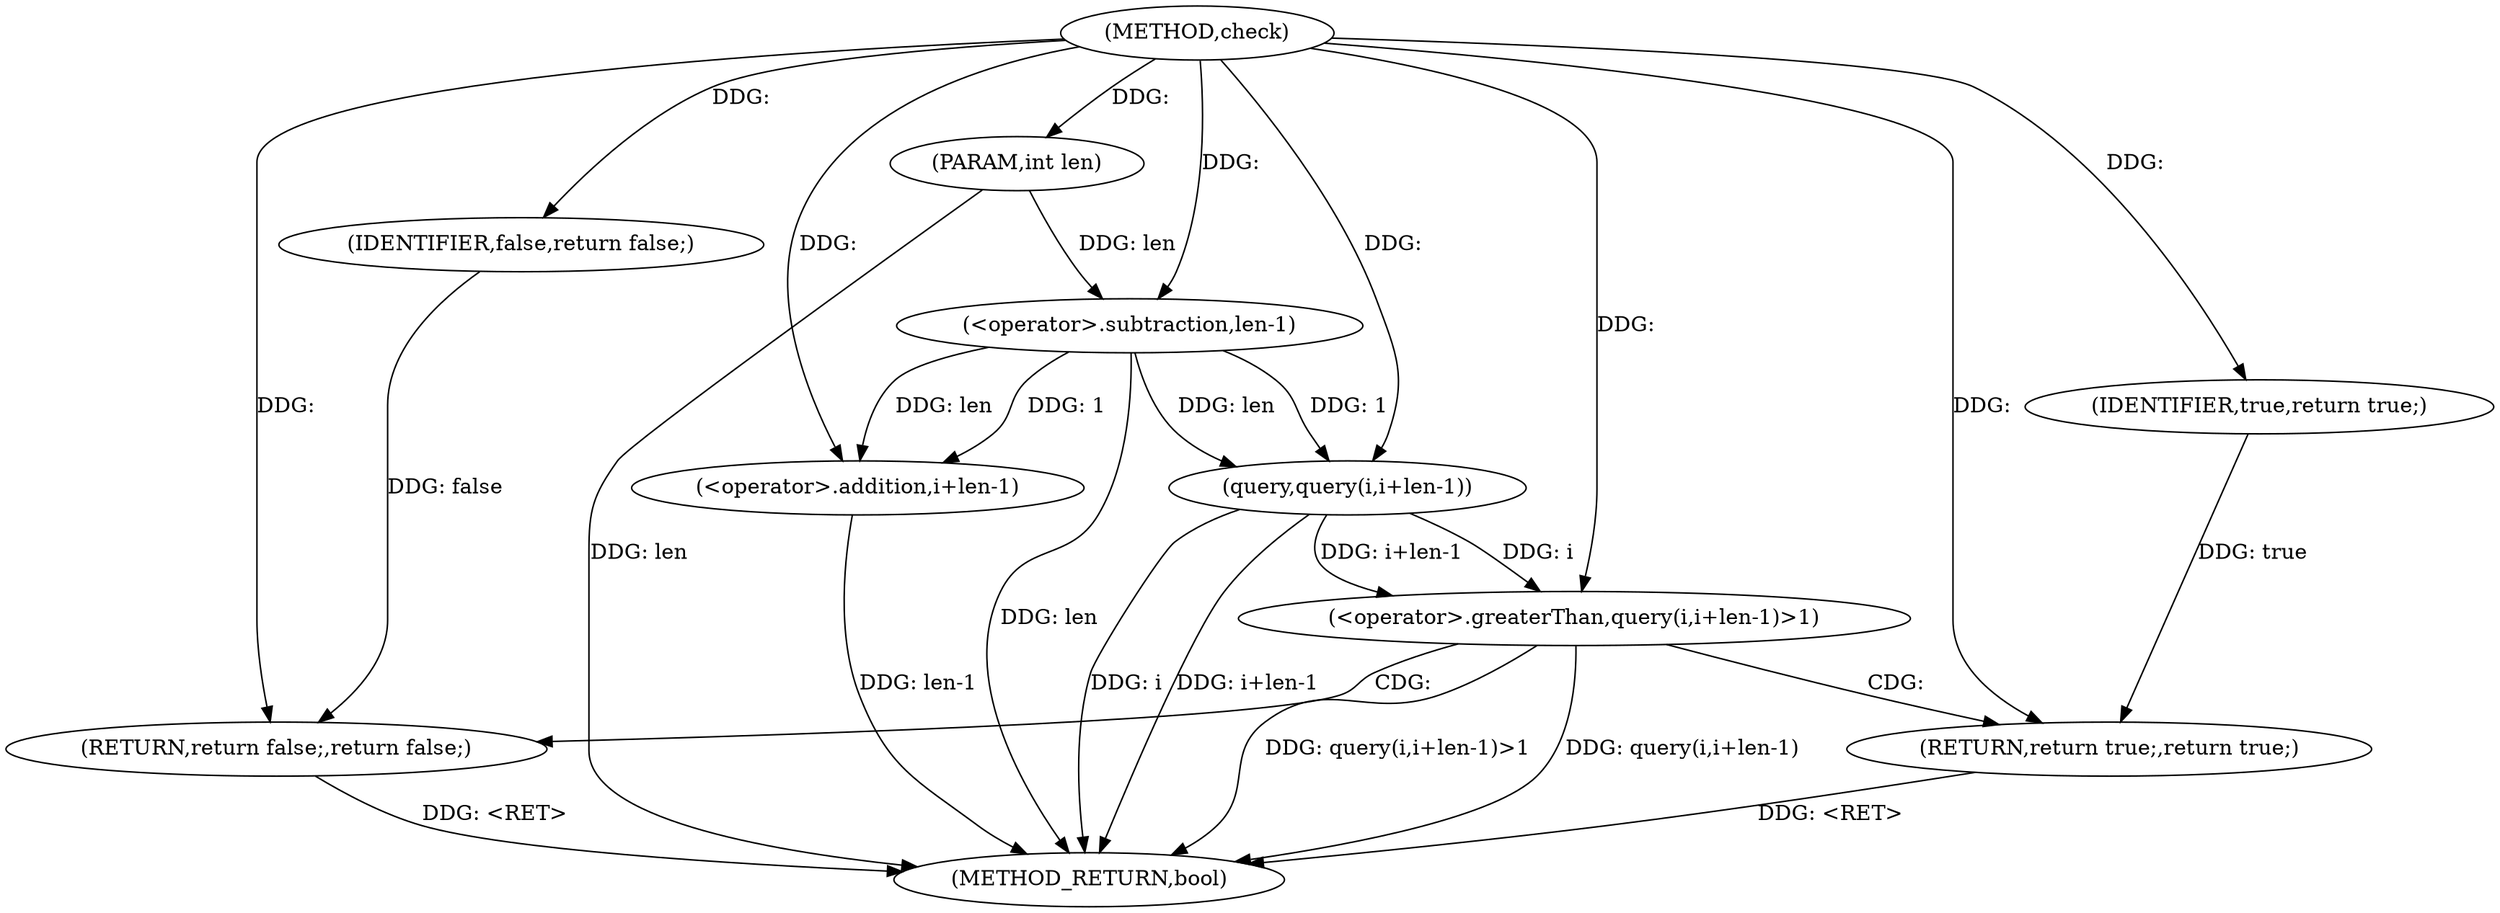 digraph "check" {  
"1000232" [label = "(METHOD,check)" ]
"1000250" [label = "(METHOD_RETURN,bool)" ]
"1000233" [label = "(PARAM,int len)" ]
"1000248" [label = "(RETURN,return false;,return false;)" ]
"1000249" [label = "(IDENTIFIER,false,return false;)" ]
"1000237" [label = "(<operator>.greaterThan,query(i,i+len-1)>1)" ]
"1000246" [label = "(RETURN,return true;,return true;)" ]
"1000247" [label = "(IDENTIFIER,true,return true;)" ]
"1000238" [label = "(query,query(i,i+len-1))" ]
"1000240" [label = "(<operator>.addition,i+len-1)" ]
"1000242" [label = "(<operator>.subtraction,len-1)" ]
  "1000248" -> "1000250"  [ label = "DDG: <RET>"] 
  "1000233" -> "1000250"  [ label = "DDG: len"] 
  "1000238" -> "1000250"  [ label = "DDG: i"] 
  "1000242" -> "1000250"  [ label = "DDG: len"] 
  "1000240" -> "1000250"  [ label = "DDG: len-1"] 
  "1000238" -> "1000250"  [ label = "DDG: i+len-1"] 
  "1000237" -> "1000250"  [ label = "DDG: query(i,i+len-1)"] 
  "1000237" -> "1000250"  [ label = "DDG: query(i,i+len-1)>1"] 
  "1000246" -> "1000250"  [ label = "DDG: <RET>"] 
  "1000232" -> "1000233"  [ label = "DDG: "] 
  "1000249" -> "1000248"  [ label = "DDG: false"] 
  "1000232" -> "1000248"  [ label = "DDG: "] 
  "1000232" -> "1000249"  [ label = "DDG: "] 
  "1000247" -> "1000246"  [ label = "DDG: true"] 
  "1000232" -> "1000246"  [ label = "DDG: "] 
  "1000238" -> "1000237"  [ label = "DDG: i"] 
  "1000238" -> "1000237"  [ label = "DDG: i+len-1"] 
  "1000232" -> "1000237"  [ label = "DDG: "] 
  "1000232" -> "1000247"  [ label = "DDG: "] 
  "1000232" -> "1000238"  [ label = "DDG: "] 
  "1000242" -> "1000238"  [ label = "DDG: len"] 
  "1000242" -> "1000238"  [ label = "DDG: 1"] 
  "1000232" -> "1000240"  [ label = "DDG: "] 
  "1000242" -> "1000240"  [ label = "DDG: len"] 
  "1000242" -> "1000240"  [ label = "DDG: 1"] 
  "1000233" -> "1000242"  [ label = "DDG: len"] 
  "1000232" -> "1000242"  [ label = "DDG: "] 
  "1000237" -> "1000248"  [ label = "CDG: "] 
  "1000237" -> "1000246"  [ label = "CDG: "] 
}
